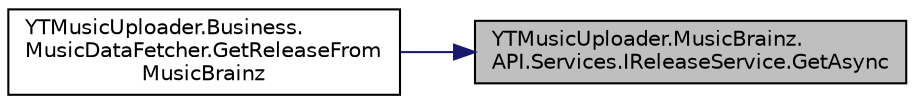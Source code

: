 digraph "YTMusicUploader.MusicBrainz.API.Services.IReleaseService.GetAsync"
{
 // LATEX_PDF_SIZE
  edge [fontname="Helvetica",fontsize="10",labelfontname="Helvetica",labelfontsize="10"];
  node [fontname="Helvetica",fontsize="10",shape=record];
  rankdir="RL";
  Node1 [label="YTMusicUploader.MusicBrainz.\lAPI.Services.IReleaseService.GetAsync",height=0.2,width=0.4,color="black", fillcolor="grey75", style="filled", fontcolor="black",tooltip="Lookup a release in the MusicBrainz database."];
  Node1 -> Node2 [dir="back",color="midnightblue",fontsize="10",style="solid",fontname="Helvetica"];
  Node2 [label="YTMusicUploader.Business.\lMusicDataFetcher.GetReleaseFrom\lMusicBrainz",height=0.2,width=0.4,color="black", fillcolor="white", style="filled",URL="$dc/db7/class_y_t_music_uploader_1_1_business_1_1_music_data_fetcher.html#aa348f33ab7a094704b685fac09616135",tooltip="Get the release (typically, the album data) from MusicBrainz via the MBID"];
}
